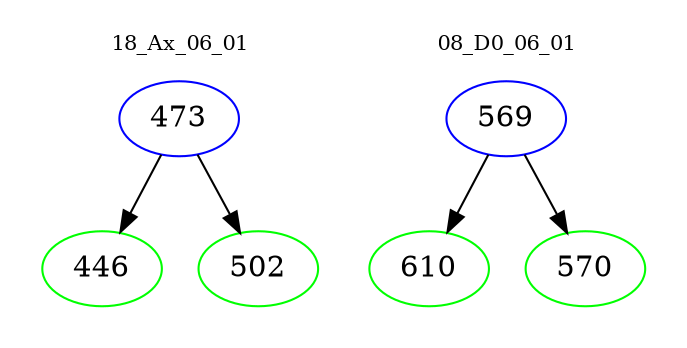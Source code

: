 digraph{
subgraph cluster_0 {
color = white
label = "18_Ax_06_01";
fontsize=10;
T0_473 [label="473", color="blue"]
T0_473 -> T0_446 [color="black"]
T0_446 [label="446", color="green"]
T0_473 -> T0_502 [color="black"]
T0_502 [label="502", color="green"]
}
subgraph cluster_1 {
color = white
label = "08_D0_06_01";
fontsize=10;
T1_569 [label="569", color="blue"]
T1_569 -> T1_610 [color="black"]
T1_610 [label="610", color="green"]
T1_569 -> T1_570 [color="black"]
T1_570 [label="570", color="green"]
}
}
